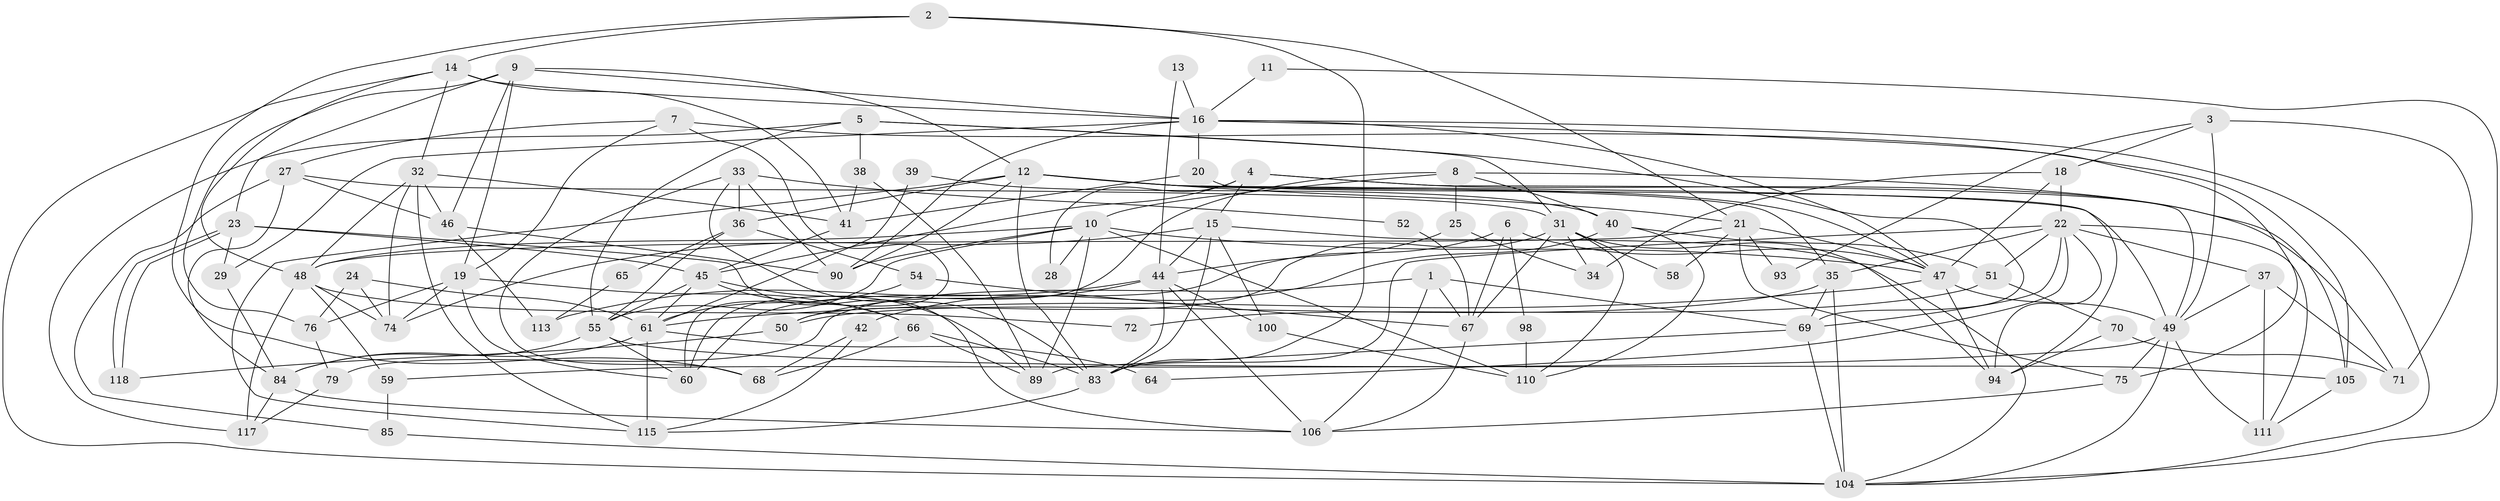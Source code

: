 // Generated by graph-tools (version 1.1) at 2025/52/02/27/25 19:52:03]
// undirected, 85 vertices, 202 edges
graph export_dot {
graph [start="1"]
  node [color=gray90,style=filled];
  1;
  2 [super="+62"];
  3;
  4;
  5 [super="+17"];
  6;
  7;
  8;
  9 [super="+96"];
  10 [super="+53"];
  11;
  12 [super="+30"];
  13;
  14 [super="+97"];
  15 [super="+63"];
  16 [super="+26"];
  18;
  19 [super="+103"];
  20 [super="+56"];
  21 [super="+112"];
  22 [super="+43"];
  23;
  24;
  25;
  27 [super="+73"];
  28;
  29;
  31 [super="+116"];
  32 [super="+122"];
  33;
  34;
  35 [super="+92"];
  36;
  37 [super="+101"];
  38 [super="+77"];
  39;
  40;
  41;
  42;
  44 [super="+107"];
  45 [super="+78"];
  46;
  47 [super="+86"];
  48 [super="+114"];
  49 [super="+80"];
  50;
  51 [super="+88"];
  52;
  54;
  55 [super="+57"];
  58;
  59;
  60 [super="+81"];
  61 [super="+102"];
  64;
  65;
  66 [super="+91"];
  67;
  68;
  69 [super="+82"];
  70;
  71;
  72;
  74 [super="+87"];
  75;
  76;
  79 [super="+95"];
  83 [super="+108"];
  84;
  85;
  89 [super="+109"];
  90 [super="+99"];
  93;
  94 [super="+120"];
  98;
  100;
  104 [super="+119"];
  105;
  106 [super="+121"];
  110;
  111;
  113;
  115;
  117;
  118;
  1 -- 79;
  1 -- 106;
  1 -- 67;
  1 -- 69;
  2 -- 14;
  2 -- 83;
  2 -- 21;
  2 -- 68;
  3 -- 18;
  3 -- 71;
  3 -- 93;
  3 -- 49;
  4 -- 71;
  4 -- 15;
  4 -- 28;
  4 -- 45;
  4 -- 49;
  5 -- 117;
  5 -- 38;
  5 -- 31;
  5 -- 69;
  5 -- 55;
  6 -- 60;
  6 -- 67;
  6 -- 98;
  6 -- 47;
  7 -- 105;
  7 -- 19;
  7 -- 27;
  7 -- 60;
  8 -- 10;
  8 -- 25;
  8 -- 40;
  8 -- 105;
  8 -- 60;
  9 -- 19 [weight=2];
  9 -- 23;
  9 -- 16;
  9 -- 76;
  9 -- 46;
  9 -- 12;
  10 -- 90;
  10 -- 28;
  10 -- 47;
  10 -- 48;
  10 -- 89;
  10 -- 110;
  10 -- 55;
  11 -- 104;
  11 -- 16;
  12 -- 115;
  12 -- 90;
  12 -- 49;
  12 -- 35;
  12 -- 83;
  12 -- 36;
  12 -- 21;
  12 -- 47;
  13 -- 44;
  13 -- 16;
  14 -- 16;
  14 -- 48;
  14 -- 32;
  14 -- 41;
  14 -- 104;
  15 -- 100;
  15 -- 104;
  15 -- 74;
  15 -- 83;
  15 -- 44;
  16 -- 90;
  16 -- 104;
  16 -- 75;
  16 -- 47;
  16 -- 29;
  16 -- 20;
  18 -- 34;
  18 -- 22;
  18 -- 47;
  19 -- 66;
  19 -- 60;
  19 -- 74;
  19 -- 76;
  20 -- 41;
  20 -- 94;
  21 -- 58;
  21 -- 93;
  21 -- 48;
  21 -- 75;
  21 -- 47;
  22 -- 35;
  22 -- 37;
  22 -- 64;
  22 -- 69;
  22 -- 51;
  22 -- 83;
  22 -- 94;
  22 -- 111;
  23 -- 118;
  23 -- 118;
  23 -- 29;
  23 -- 45;
  23 -- 106;
  24 -- 74;
  24 -- 61;
  24 -- 76;
  25 -- 34;
  25 -- 44;
  27 -- 85;
  27 -- 84;
  27 -- 46;
  27 -- 31;
  29 -- 84;
  31 -- 50;
  31 -- 110;
  31 -- 34;
  31 -- 67;
  31 -- 58;
  31 -- 94;
  32 -- 41;
  32 -- 74;
  32 -- 115;
  32 -- 46;
  32 -- 48;
  33 -- 36;
  33 -- 52;
  33 -- 68;
  33 -- 90;
  33 -- 83;
  35 -- 50;
  35 -- 69;
  35 -- 104;
  36 -- 54;
  36 -- 65;
  36 -- 55;
  37 -- 49;
  37 -- 111;
  37 -- 71;
  38 -- 41;
  38 -- 89;
  39 -- 61;
  39 -- 40;
  40 -- 110;
  40 -- 42;
  40 -- 51;
  41 -- 45;
  42 -- 115;
  42 -- 68;
  44 -- 83;
  44 -- 50;
  44 -- 113;
  44 -- 100;
  44 -- 106;
  45 -- 89;
  45 -- 61;
  45 -- 55;
  45 -- 66;
  46 -- 113;
  46 -- 90;
  47 -- 61;
  47 -- 94;
  47 -- 49 [weight=2];
  48 -- 72;
  48 -- 74;
  48 -- 117;
  48 -- 59;
  49 -- 75;
  49 -- 59;
  49 -- 111;
  49 -- 104;
  50 -- 118;
  51 -- 72;
  51 -- 70;
  52 -- 67;
  54 -- 67;
  54 -- 61;
  55 -- 105;
  55 -- 60;
  55 -- 84;
  59 -- 85;
  61 -- 115;
  61 -- 64;
  61 -- 84;
  65 -- 113;
  66 -- 68;
  66 -- 83;
  66 -- 89;
  67 -- 106;
  69 -- 104 [weight=2];
  69 -- 89;
  70 -- 94;
  70 -- 71;
  75 -- 106;
  76 -- 79;
  79 -- 117;
  83 -- 115;
  84 -- 117;
  84 -- 106;
  85 -- 104;
  98 -- 110;
  100 -- 110;
  105 -- 111;
}
